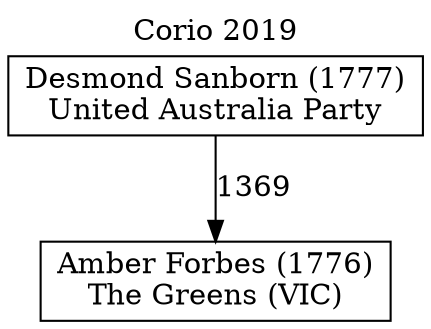 // House preference flow
digraph "Amber Forbes (1776)_Corio_2019" {
	graph [label="Corio 2019" labelloc=t mclimit=10]
	node [shape=box]
	"Amber Forbes (1776)" [label="Amber Forbes (1776)
The Greens (VIC)"]
	"Desmond Sanborn (1777)" [label="Desmond Sanborn (1777)
United Australia Party"]
	"Desmond Sanborn (1777)" [label="Desmond Sanborn (1777)
United Australia Party"]
	"Desmond Sanborn (1777)" -> "Amber Forbes (1776)" [label=1369]
}
